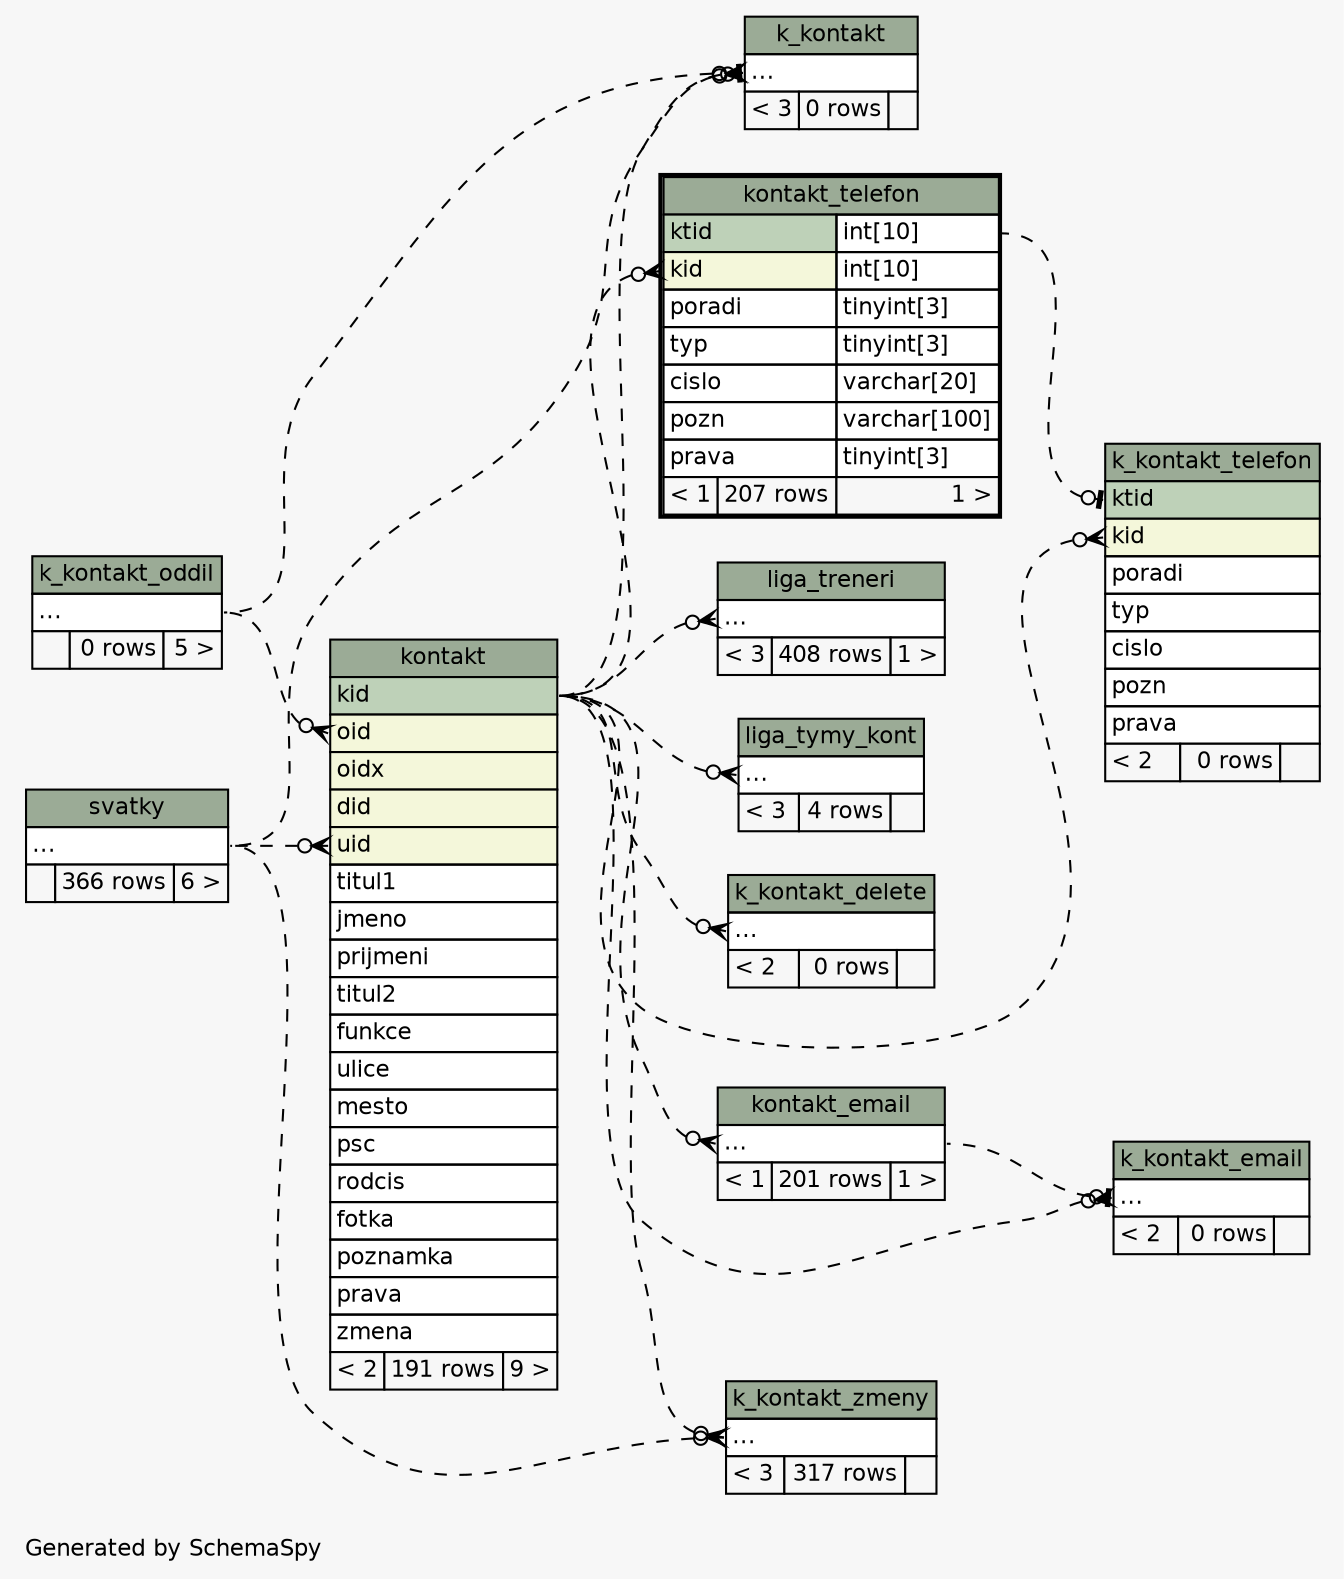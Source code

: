 // dot 2.38.0 on Mac OS X 10.9.4
// SchemaSpy rev 590
digraph "impliedTwoDegreesRelationshipsDiagram" {
  graph [
    rankdir="RL"
    bgcolor="#f7f7f7"
    label="\nGenerated by SchemaSpy"
    labeljust="l"
    nodesep="0.18"
    ranksep="0.46"
    fontname="Helvetica"
    fontsize="11"
  ];
  node [
    fontname="Helvetica"
    fontsize="11"
    shape="plaintext"
  ];
  edge [
    arrowsize="0.8"
  ];
  "k_kontakt":"elipses":w -> "kontakt":"kid":e [arrowhead=none dir=back arrowtail=teeodot style=dashed];
  "k_kontakt":"elipses":w -> "k_kontakt_oddil":"elipses":e [arrowhead=none dir=back arrowtail=crowodot style=dashed];
  "k_kontakt":"elipses":w -> "svatky":"elipses":e [arrowhead=none dir=back arrowtail=crowodot style=dashed];
  "k_kontakt_delete":"elipses":w -> "kontakt":"kid":e [arrowhead=none dir=back arrowtail=crowodot style=dashed];
  "k_kontakt_email":"elipses":w -> "kontakt_email":"elipses":e [arrowhead=none dir=back arrowtail=teeodot style=dashed];
  "k_kontakt_email":"elipses":w -> "kontakt":"kid":e [arrowhead=none dir=back arrowtail=crowodot style=dashed];
  "k_kontakt_telefon":"kid":w -> "kontakt":"kid":e [arrowhead=none dir=back arrowtail=crowodot style=dashed];
  "k_kontakt_telefon":"ktid":w -> "kontakt_telefon":"ktid.type":e [arrowhead=none dir=back arrowtail=teeodot style=dashed];
  "k_kontakt_zmeny":"elipses":w -> "kontakt":"kid":e [arrowhead=none dir=back arrowtail=crowodot style=dashed];
  "k_kontakt_zmeny":"elipses":w -> "svatky":"elipses":e [arrowhead=none dir=back arrowtail=crowodot style=dashed];
  "kontakt":"oid":w -> "k_kontakt_oddil":"elipses":e [arrowhead=none dir=back arrowtail=crowodot style=dashed];
  "kontakt":"uid":w -> "svatky":"elipses":e [arrowhead=none dir=back arrowtail=crowodot style=dashed];
  "kontakt_email":"elipses":w -> "kontakt":"kid":e [arrowhead=none dir=back arrowtail=crowodot style=dashed];
  "kontakt_telefon":"kid":w -> "kontakt":"kid":e [arrowhead=none dir=back arrowtail=crowodot style=dashed];
  "liga_treneri":"elipses":w -> "kontakt":"kid":e [arrowhead=none dir=back arrowtail=crowodot style=dashed];
  "liga_tymy_kont":"elipses":w -> "kontakt":"kid":e [arrowhead=none dir=back arrowtail=crowodot style=dashed];
  "k_kontakt" [
    label=<
    <TABLE BORDER="0" CELLBORDER="1" CELLSPACING="0" BGCOLOR="#ffffff">
      <TR><TD COLSPAN="3" BGCOLOR="#9bab96" ALIGN="CENTER">k_kontakt</TD></TR>
      <TR><TD PORT="elipses" COLSPAN="3" ALIGN="LEFT">...</TD></TR>
      <TR><TD ALIGN="LEFT" BGCOLOR="#f7f7f7">&lt; 3</TD><TD ALIGN="RIGHT" BGCOLOR="#f7f7f7">0 rows</TD><TD ALIGN="RIGHT" BGCOLOR="#f7f7f7">  </TD></TR>
    </TABLE>>
    URL="k_kontakt.html"
    tooltip="k_kontakt"
  ];
  "k_kontakt_delete" [
    label=<
    <TABLE BORDER="0" CELLBORDER="1" CELLSPACING="0" BGCOLOR="#ffffff">
      <TR><TD COLSPAN="3" BGCOLOR="#9bab96" ALIGN="CENTER">k_kontakt_delete</TD></TR>
      <TR><TD PORT="elipses" COLSPAN="3" ALIGN="LEFT">...</TD></TR>
      <TR><TD ALIGN="LEFT" BGCOLOR="#f7f7f7">&lt; 2</TD><TD ALIGN="RIGHT" BGCOLOR="#f7f7f7">0 rows</TD><TD ALIGN="RIGHT" BGCOLOR="#f7f7f7">  </TD></TR>
    </TABLE>>
    URL="k_kontakt_delete.html"
    tooltip="k_kontakt_delete"
  ];
  "k_kontakt_email" [
    label=<
    <TABLE BORDER="0" CELLBORDER="1" CELLSPACING="0" BGCOLOR="#ffffff">
      <TR><TD COLSPAN="3" BGCOLOR="#9bab96" ALIGN="CENTER">k_kontakt_email</TD></TR>
      <TR><TD PORT="elipses" COLSPAN="3" ALIGN="LEFT">...</TD></TR>
      <TR><TD ALIGN="LEFT" BGCOLOR="#f7f7f7">&lt; 2</TD><TD ALIGN="RIGHT" BGCOLOR="#f7f7f7">0 rows</TD><TD ALIGN="RIGHT" BGCOLOR="#f7f7f7">  </TD></TR>
    </TABLE>>
    URL="k_kontakt_email.html"
    tooltip="k_kontakt_email"
  ];
  "k_kontakt_oddil" [
    label=<
    <TABLE BORDER="0" CELLBORDER="1" CELLSPACING="0" BGCOLOR="#ffffff">
      <TR><TD COLSPAN="3" BGCOLOR="#9bab96" ALIGN="CENTER">k_kontakt_oddil</TD></TR>
      <TR><TD PORT="elipses" COLSPAN="3" ALIGN="LEFT">...</TD></TR>
      <TR><TD ALIGN="LEFT" BGCOLOR="#f7f7f7">  </TD><TD ALIGN="RIGHT" BGCOLOR="#f7f7f7">0 rows</TD><TD ALIGN="RIGHT" BGCOLOR="#f7f7f7">5 &gt;</TD></TR>
    </TABLE>>
    URL="k_kontakt_oddil.html"
    tooltip="k_kontakt_oddil"
  ];
  "k_kontakt_telefon" [
    label=<
    <TABLE BORDER="0" CELLBORDER="1" CELLSPACING="0" BGCOLOR="#ffffff">
      <TR><TD COLSPAN="3" BGCOLOR="#9bab96" ALIGN="CENTER">k_kontakt_telefon</TD></TR>
      <TR><TD PORT="ktid" COLSPAN="3" BGCOLOR="#bed1b8" ALIGN="LEFT">ktid</TD></TR>
      <TR><TD PORT="kid" COLSPAN="3" BGCOLOR="#f4f7da" ALIGN="LEFT">kid</TD></TR>
      <TR><TD PORT="poradi" COLSPAN="3" ALIGN="LEFT">poradi</TD></TR>
      <TR><TD PORT="typ" COLSPAN="3" ALIGN="LEFT">typ</TD></TR>
      <TR><TD PORT="cislo" COLSPAN="3" ALIGN="LEFT">cislo</TD></TR>
      <TR><TD PORT="pozn" COLSPAN="3" ALIGN="LEFT">pozn</TD></TR>
      <TR><TD PORT="prava" COLSPAN="3" ALIGN="LEFT">prava</TD></TR>
      <TR><TD ALIGN="LEFT" BGCOLOR="#f7f7f7">&lt; 2</TD><TD ALIGN="RIGHT" BGCOLOR="#f7f7f7">0 rows</TD><TD ALIGN="RIGHT" BGCOLOR="#f7f7f7">  </TD></TR>
    </TABLE>>
    URL="k_kontakt_telefon.html"
    tooltip="k_kontakt_telefon"
  ];
  "k_kontakt_zmeny" [
    label=<
    <TABLE BORDER="0" CELLBORDER="1" CELLSPACING="0" BGCOLOR="#ffffff">
      <TR><TD COLSPAN="3" BGCOLOR="#9bab96" ALIGN="CENTER">k_kontakt_zmeny</TD></TR>
      <TR><TD PORT="elipses" COLSPAN="3" ALIGN="LEFT">...</TD></TR>
      <TR><TD ALIGN="LEFT" BGCOLOR="#f7f7f7">&lt; 3</TD><TD ALIGN="RIGHT" BGCOLOR="#f7f7f7">317 rows</TD><TD ALIGN="RIGHT" BGCOLOR="#f7f7f7">  </TD></TR>
    </TABLE>>
    URL="k_kontakt_zmeny.html"
    tooltip="k_kontakt_zmeny"
  ];
  "kontakt" [
    label=<
    <TABLE BORDER="0" CELLBORDER="1" CELLSPACING="0" BGCOLOR="#ffffff">
      <TR><TD COLSPAN="3" BGCOLOR="#9bab96" ALIGN="CENTER">kontakt</TD></TR>
      <TR><TD PORT="kid" COLSPAN="3" BGCOLOR="#bed1b8" ALIGN="LEFT">kid</TD></TR>
      <TR><TD PORT="oid" COLSPAN="3" BGCOLOR="#f4f7da" ALIGN="LEFT">oid</TD></TR>
      <TR><TD PORT="oidx" COLSPAN="3" BGCOLOR="#f4f7da" ALIGN="LEFT">oidx</TD></TR>
      <TR><TD PORT="did" COLSPAN="3" BGCOLOR="#f4f7da" ALIGN="LEFT">did</TD></TR>
      <TR><TD PORT="uid" COLSPAN="3" BGCOLOR="#f4f7da" ALIGN="LEFT">uid</TD></TR>
      <TR><TD PORT="titul1" COLSPAN="3" ALIGN="LEFT">titul1</TD></TR>
      <TR><TD PORT="jmeno" COLSPAN="3" ALIGN="LEFT">jmeno</TD></TR>
      <TR><TD PORT="prijmeni" COLSPAN="3" ALIGN="LEFT">prijmeni</TD></TR>
      <TR><TD PORT="titul2" COLSPAN="3" ALIGN="LEFT">titul2</TD></TR>
      <TR><TD PORT="funkce" COLSPAN="3" ALIGN="LEFT">funkce</TD></TR>
      <TR><TD PORT="ulice" COLSPAN="3" ALIGN="LEFT">ulice</TD></TR>
      <TR><TD PORT="mesto" COLSPAN="3" ALIGN="LEFT">mesto</TD></TR>
      <TR><TD PORT="psc" COLSPAN="3" ALIGN="LEFT">psc</TD></TR>
      <TR><TD PORT="rodcis" COLSPAN="3" ALIGN="LEFT">rodcis</TD></TR>
      <TR><TD PORT="fotka" COLSPAN="3" ALIGN="LEFT">fotka</TD></TR>
      <TR><TD PORT="poznamka" COLSPAN="3" ALIGN="LEFT">poznamka</TD></TR>
      <TR><TD PORT="prava" COLSPAN="3" ALIGN="LEFT">prava</TD></TR>
      <TR><TD PORT="zmena" COLSPAN="3" ALIGN="LEFT">zmena</TD></TR>
      <TR><TD ALIGN="LEFT" BGCOLOR="#f7f7f7">&lt; 2</TD><TD ALIGN="RIGHT" BGCOLOR="#f7f7f7">191 rows</TD><TD ALIGN="RIGHT" BGCOLOR="#f7f7f7">9 &gt;</TD></TR>
    </TABLE>>
    URL="kontakt.html"
    tooltip="kontakt"
  ];
  "kontakt_email" [
    label=<
    <TABLE BORDER="0" CELLBORDER="1" CELLSPACING="0" BGCOLOR="#ffffff">
      <TR><TD COLSPAN="3" BGCOLOR="#9bab96" ALIGN="CENTER">kontakt_email</TD></TR>
      <TR><TD PORT="elipses" COLSPAN="3" ALIGN="LEFT">...</TD></TR>
      <TR><TD ALIGN="LEFT" BGCOLOR="#f7f7f7">&lt; 1</TD><TD ALIGN="RIGHT" BGCOLOR="#f7f7f7">201 rows</TD><TD ALIGN="RIGHT" BGCOLOR="#f7f7f7">1 &gt;</TD></TR>
    </TABLE>>
    URL="kontakt_email.html"
    tooltip="kontakt_email"
  ];
  "kontakt_telefon" [
    label=<
    <TABLE BORDER="2" CELLBORDER="1" CELLSPACING="0" BGCOLOR="#ffffff">
      <TR><TD COLSPAN="3" BGCOLOR="#9bab96" ALIGN="CENTER">kontakt_telefon</TD></TR>
      <TR><TD PORT="ktid" COLSPAN="2" BGCOLOR="#bed1b8" ALIGN="LEFT">ktid</TD><TD PORT="ktid.type" ALIGN="LEFT">int[10]</TD></TR>
      <TR><TD PORT="kid" COLSPAN="2" BGCOLOR="#f4f7da" ALIGN="LEFT">kid</TD><TD PORT="kid.type" ALIGN="LEFT">int[10]</TD></TR>
      <TR><TD PORT="poradi" COLSPAN="2" ALIGN="LEFT">poradi</TD><TD PORT="poradi.type" ALIGN="LEFT">tinyint[3]</TD></TR>
      <TR><TD PORT="typ" COLSPAN="2" ALIGN="LEFT">typ</TD><TD PORT="typ.type" ALIGN="LEFT">tinyint[3]</TD></TR>
      <TR><TD PORT="cislo" COLSPAN="2" ALIGN="LEFT">cislo</TD><TD PORT="cislo.type" ALIGN="LEFT">varchar[20]</TD></TR>
      <TR><TD PORT="pozn" COLSPAN="2" ALIGN="LEFT">pozn</TD><TD PORT="pozn.type" ALIGN="LEFT">varchar[100]</TD></TR>
      <TR><TD PORT="prava" COLSPAN="2" ALIGN="LEFT">prava</TD><TD PORT="prava.type" ALIGN="LEFT">tinyint[3]</TD></TR>
      <TR><TD ALIGN="LEFT" BGCOLOR="#f7f7f7">&lt; 1</TD><TD ALIGN="RIGHT" BGCOLOR="#f7f7f7">207 rows</TD><TD ALIGN="RIGHT" BGCOLOR="#f7f7f7">1 &gt;</TD></TR>
    </TABLE>>
    URL="kontakt_telefon.html"
    tooltip="kontakt_telefon"
  ];
  "liga_treneri" [
    label=<
    <TABLE BORDER="0" CELLBORDER="1" CELLSPACING="0" BGCOLOR="#ffffff">
      <TR><TD COLSPAN="3" BGCOLOR="#9bab96" ALIGN="CENTER">liga_treneri</TD></TR>
      <TR><TD PORT="elipses" COLSPAN="3" ALIGN="LEFT">...</TD></TR>
      <TR><TD ALIGN="LEFT" BGCOLOR="#f7f7f7">&lt; 3</TD><TD ALIGN="RIGHT" BGCOLOR="#f7f7f7">408 rows</TD><TD ALIGN="RIGHT" BGCOLOR="#f7f7f7">1 &gt;</TD></TR>
    </TABLE>>
    URL="liga_treneri.html"
    tooltip="liga_treneri"
  ];
  "liga_tymy_kont" [
    label=<
    <TABLE BORDER="0" CELLBORDER="1" CELLSPACING="0" BGCOLOR="#ffffff">
      <TR><TD COLSPAN="3" BGCOLOR="#9bab96" ALIGN="CENTER">liga_tymy_kont</TD></TR>
      <TR><TD PORT="elipses" COLSPAN="3" ALIGN="LEFT">...</TD></TR>
      <TR><TD ALIGN="LEFT" BGCOLOR="#f7f7f7">&lt; 3</TD><TD ALIGN="RIGHT" BGCOLOR="#f7f7f7">4 rows</TD><TD ALIGN="RIGHT" BGCOLOR="#f7f7f7">  </TD></TR>
    </TABLE>>
    URL="liga_tymy_kont.html"
    tooltip="liga_tymy_kont"
  ];
  "svatky" [
    label=<
    <TABLE BORDER="0" CELLBORDER="1" CELLSPACING="0" BGCOLOR="#ffffff">
      <TR><TD COLSPAN="3" BGCOLOR="#9bab96" ALIGN="CENTER">svatky</TD></TR>
      <TR><TD PORT="elipses" COLSPAN="3" ALIGN="LEFT">...</TD></TR>
      <TR><TD ALIGN="LEFT" BGCOLOR="#f7f7f7">  </TD><TD ALIGN="RIGHT" BGCOLOR="#f7f7f7">366 rows</TD><TD ALIGN="RIGHT" BGCOLOR="#f7f7f7">6 &gt;</TD></TR>
    </TABLE>>
    URL="svatky.html"
    tooltip="svatky"
  ];
}
